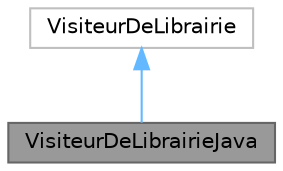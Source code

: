 digraph "VisiteurDeLibrairieJava"
{
 // LATEX_PDF_SIZE
  bgcolor="transparent";
  edge [fontname=Helvetica,fontsize=10,labelfontname=Helvetica,labelfontsize=10];
  node [fontname=Helvetica,fontsize=10,shape=box,height=0.2,width=0.4];
  Node1 [label="VisiteurDeLibrairieJava",height=0.2,width=0.4,color="gray40", fillcolor="grey60", style="filled", fontcolor="black",tooltip=" "];
  Node2 -> Node1 [dir="back",color="steelblue1",style="solid"];
  Node2 [label="VisiteurDeLibrairie",height=0.2,width=0.4,color="grey75", fillcolor="white", style="filled",URL="$class_visiteur_de_librairie.html",tooltip=" "];
}
